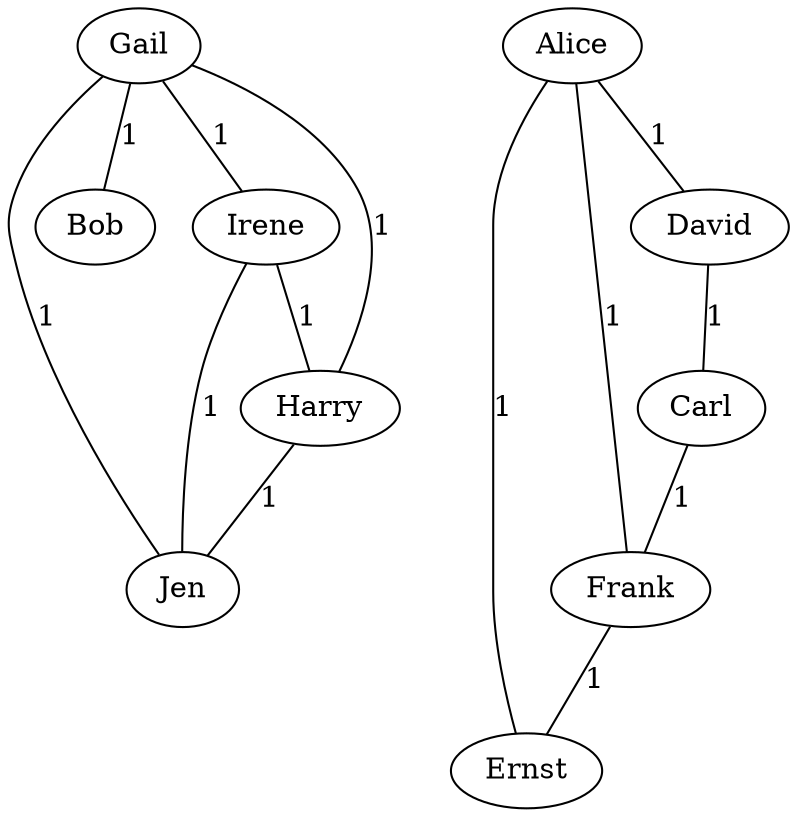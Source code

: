 strict graph{
"Gail" -- "Jen" [ label = 1 ]
"Gail" -- "Bob" [ label = 1 ]
"Gail" -- "Irene" [ label = 1 ]
"Gail" -- "Harry" [ label = 1 ]
"Irene" -- "Jen" [ label = 1 ]
"Irene" -- "Harry" [ label = 1 ]
"Harry" -- "Jen" [ label = 1 ]
"Alice" -- "Ernst" [ label = 1 ]
"Alice" -- "Frank" [ label = 1 ]
"Alice" -- "David" [ label = 1 ]
"David" -- "Carl" [ label = 1 ]
"Carl" -- "Frank" [ label = 1 ]
"Frank" -- "Ernst" [ label = 1 ]
}
